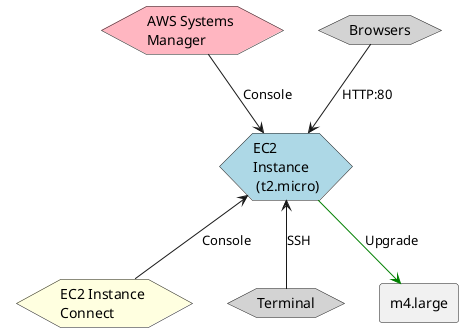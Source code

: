 @startuml
hexagon "EC2 \nInstance \n (t2.micro)" as ec2 #LightBlue
hexagon "AWS Systems \nManager" as asm #LightPink
hexagon "EC2 Instance \nConnect" as eic #LightYellow
hexagon "Browsers" as br #LightGrey
hexagon "Terminal" as tm #LightGrey
rectangle "m4.large" as m4

asm --> ec2 : Console
br --> ec2 : HTTP:80
ec2 <-- eic : Console
ec2 -[#Green]-> m4 : Upgrade
ec2 <-- tm : SSH
@enduml